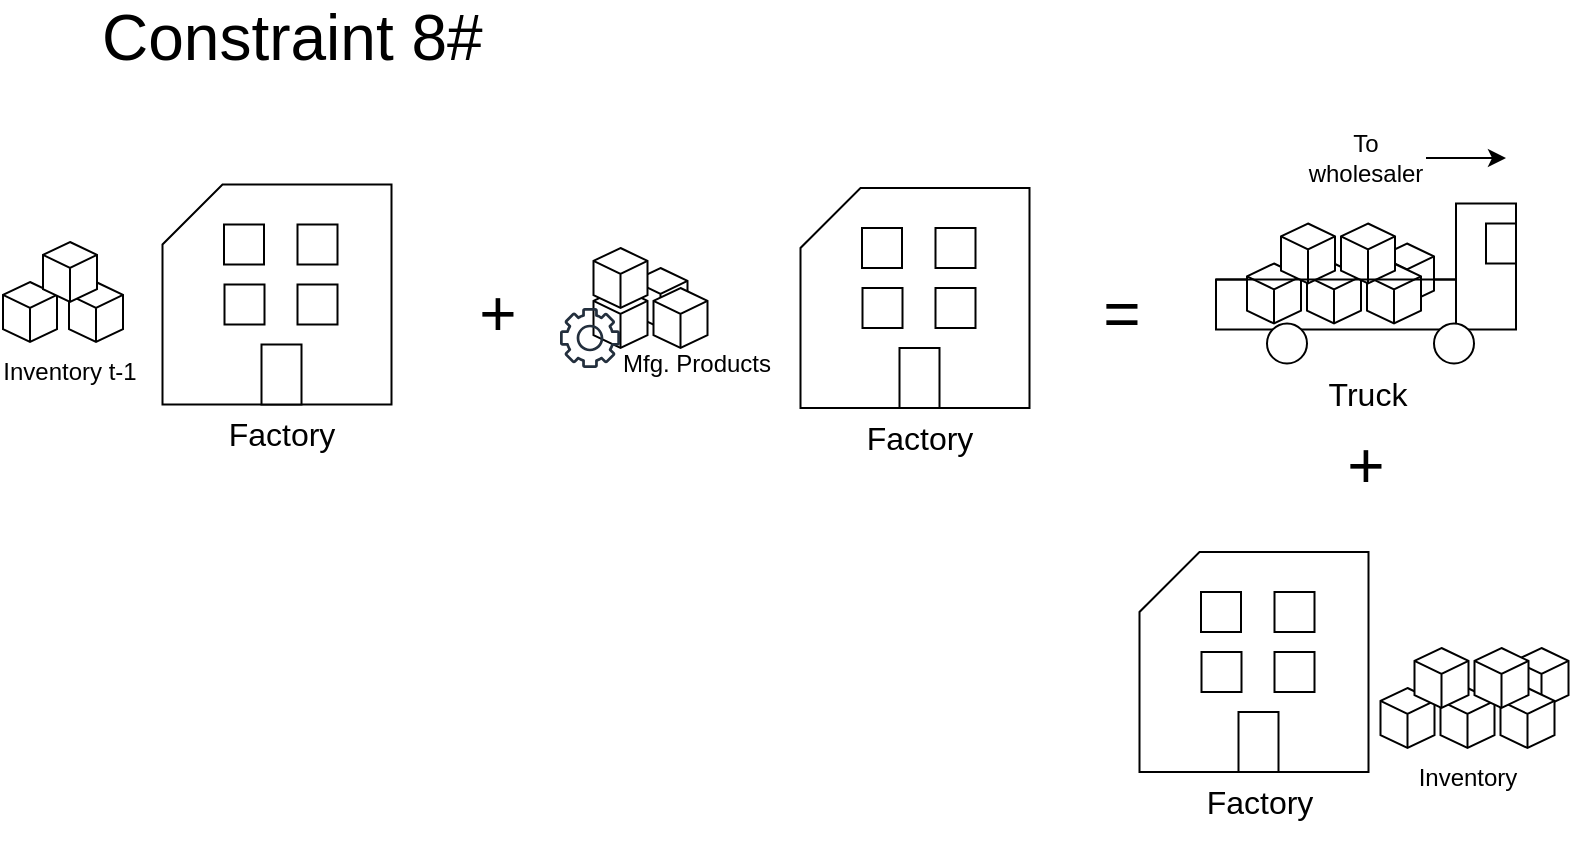 <mxfile version="20.3.6" type="device"><diagram id="G9glIEhz7813oHeq3Ykh" name="Page-1"><mxGraphModel dx="964" dy="716" grid="1" gridSize="10" guides="1" tooltips="1" connect="1" arrows="1" fold="1" page="1" pageScale="1" pageWidth="850" pageHeight="1100" math="0" shadow="0"><root><mxCell id="0"/><mxCell id="1" parent="0"/><mxCell id="-rafoFvrqlsPPyg2FkGX-8" value="+" style="text;html=1;strokeColor=none;fillColor=none;align=center;verticalAlign=middle;whiteSpace=wrap;rounded=0;fontSize=32;" vertex="1" parent="1"><mxGeometry x="271" y="177.75" width="60" height="30" as="geometry"/></mxCell><mxCell id="-rafoFvrqlsPPyg2FkGX-9" value="=" style="text;html=1;strokeColor=none;fillColor=none;align=center;verticalAlign=middle;whiteSpace=wrap;rounded=0;fontSize=32;" vertex="1" parent="1"><mxGeometry x="582.5" y="177.75" width="60" height="30" as="geometry"/></mxCell><mxCell id="-rafoFvrqlsPPyg2FkGX-13" value="Factory" style="text;html=1;strokeColor=none;fillColor=none;align=center;verticalAlign=middle;whiteSpace=wrap;rounded=0;fontSize=16;" vertex="1" parent="1"><mxGeometry x="441" y="240" width="141.5" height="30" as="geometry"/></mxCell><mxCell id="-rafoFvrqlsPPyg2FkGX-14" value="" style="shape=card;whiteSpace=wrap;html=1;" vertex="1" parent="1"><mxGeometry x="452.25" y="130" width="114.5" height="110" as="geometry"/></mxCell><mxCell id="-rafoFvrqlsPPyg2FkGX-15" value="" style="whiteSpace=wrap;html=1;aspect=fixed;" vertex="1" parent="1"><mxGeometry x="519.75" y="180" width="20" height="20" as="geometry"/></mxCell><mxCell id="-rafoFvrqlsPPyg2FkGX-16" value="" style="whiteSpace=wrap;html=1;aspect=fixed;" vertex="1" parent="1"><mxGeometry x="483" y="150" width="20" height="20" as="geometry"/></mxCell><mxCell id="-rafoFvrqlsPPyg2FkGX-17" value="" style="whiteSpace=wrap;html=1;aspect=fixed;" vertex="1" parent="1"><mxGeometry x="519.75" y="150" width="20" height="20" as="geometry"/></mxCell><mxCell id="-rafoFvrqlsPPyg2FkGX-18" value="" style="whiteSpace=wrap;html=1;aspect=fixed;" vertex="1" parent="1"><mxGeometry x="483.25" y="180" width="20" height="20" as="geometry"/></mxCell><mxCell id="-rafoFvrqlsPPyg2FkGX-19" value="" style="rounded=0;whiteSpace=wrap;html=1;" vertex="1" parent="1"><mxGeometry x="501.75" y="210" width="20" height="30" as="geometry"/></mxCell><mxCell id="-rafoFvrqlsPPyg2FkGX-30" value="+" style="text;html=1;strokeColor=none;fillColor=none;align=center;verticalAlign=middle;whiteSpace=wrap;rounded=0;fontSize=32;" vertex="1" parent="1"><mxGeometry x="705" y="253.75" width="60" height="30" as="geometry"/></mxCell><mxCell id="-rafoFvrqlsPPyg2FkGX-33" value="Constraint 8#" style="text;html=1;strokeColor=none;fillColor=none;align=left;verticalAlign=middle;whiteSpace=wrap;rounded=0;fontSize=32;" vertex="1" parent="1"><mxGeometry x="100.75" y="40" width="240" height="30" as="geometry"/></mxCell><mxCell id="-rafoFvrqlsPPyg2FkGX-35" value="" style="group" vertex="1" connectable="0" parent="1"><mxGeometry x="332" y="160" width="112" height="73" as="geometry"/></mxCell><mxCell id="-rafoFvrqlsPPyg2FkGX-36" value="" style="html=1;whiteSpace=wrap;shape=isoCube2;backgroundOutline=1;isoAngle=15;" vertex="1" parent="-rafoFvrqlsPPyg2FkGX-35"><mxGeometry x="36.75" y="10" width="27" height="30" as="geometry"/></mxCell><mxCell id="-rafoFvrqlsPPyg2FkGX-37" value="" style="html=1;whiteSpace=wrap;shape=isoCube2;backgroundOutline=1;isoAngle=15;" vertex="1" parent="-rafoFvrqlsPPyg2FkGX-35"><mxGeometry x="16.75" y="20" width="27" height="30" as="geometry"/></mxCell><mxCell id="-rafoFvrqlsPPyg2FkGX-38" value="" style="html=1;whiteSpace=wrap;shape=isoCube2;backgroundOutline=1;isoAngle=15;" vertex="1" parent="-rafoFvrqlsPPyg2FkGX-35"><mxGeometry x="46.75" y="20" width="27" height="30" as="geometry"/></mxCell><mxCell id="-rafoFvrqlsPPyg2FkGX-39" value="" style="html=1;whiteSpace=wrap;shape=isoCube2;backgroundOutline=1;isoAngle=15;" vertex="1" parent="-rafoFvrqlsPPyg2FkGX-35"><mxGeometry x="16.75" width="27" height="30" as="geometry"/></mxCell><mxCell id="-rafoFvrqlsPPyg2FkGX-40" value="Mfg. Products" style="text;html=1;strokeColor=none;fillColor=none;align=center;verticalAlign=middle;whiteSpace=wrap;rounded=0;" vertex="1" parent="-rafoFvrqlsPPyg2FkGX-35"><mxGeometry x="25.25" y="43" width="86.75" height="30" as="geometry"/></mxCell><mxCell id="-rafoFvrqlsPPyg2FkGX-41" value="" style="sketch=0;outlineConnect=0;fontColor=#232F3E;gradientColor=none;fillColor=#232F3D;strokeColor=none;dashed=0;verticalLabelPosition=bottom;verticalAlign=top;align=center;html=1;fontSize=12;fontStyle=0;aspect=fixed;pointerEvents=1;shape=mxgraph.aws4.gear;" vertex="1" parent="-rafoFvrqlsPPyg2FkGX-35"><mxGeometry y="30" width="30" height="30" as="geometry"/></mxCell><mxCell id="-rafoFvrqlsPPyg2FkGX-44" value="" style="group" vertex="1" connectable="0" parent="1"><mxGeometry x="122" y="116.25" width="141.5" height="161.5" as="geometry"/></mxCell><mxCell id="-rafoFvrqlsPPyg2FkGX-46" value="Factory" style="text;html=1;strokeColor=none;fillColor=none;align=center;verticalAlign=middle;whiteSpace=wrap;rounded=0;fontSize=16;" vertex="1" parent="-rafoFvrqlsPPyg2FkGX-44"><mxGeometry y="122" width="141.5" height="30" as="geometry"/></mxCell><mxCell id="-rafoFvrqlsPPyg2FkGX-47" value="" style="shape=card;whiteSpace=wrap;html=1;" vertex="1" parent="-rafoFvrqlsPPyg2FkGX-44"><mxGeometry x="11.25" y="12" width="114.5" height="110" as="geometry"/></mxCell><mxCell id="-rafoFvrqlsPPyg2FkGX-48" value="" style="whiteSpace=wrap;html=1;aspect=fixed;" vertex="1" parent="-rafoFvrqlsPPyg2FkGX-44"><mxGeometry x="78.75" y="62" width="20" height="20" as="geometry"/></mxCell><mxCell id="-rafoFvrqlsPPyg2FkGX-49" value="" style="whiteSpace=wrap;html=1;aspect=fixed;" vertex="1" parent="-rafoFvrqlsPPyg2FkGX-44"><mxGeometry x="42" y="32" width="20" height="20" as="geometry"/></mxCell><mxCell id="-rafoFvrqlsPPyg2FkGX-50" value="" style="whiteSpace=wrap;html=1;aspect=fixed;" vertex="1" parent="-rafoFvrqlsPPyg2FkGX-44"><mxGeometry x="78.75" y="32" width="20" height="20" as="geometry"/></mxCell><mxCell id="-rafoFvrqlsPPyg2FkGX-51" value="" style="whiteSpace=wrap;html=1;aspect=fixed;" vertex="1" parent="-rafoFvrqlsPPyg2FkGX-44"><mxGeometry x="42.25" y="62" width="20" height="20" as="geometry"/></mxCell><mxCell id="-rafoFvrqlsPPyg2FkGX-52" value="" style="rounded=0;whiteSpace=wrap;html=1;" vertex="1" parent="-rafoFvrqlsPPyg2FkGX-44"><mxGeometry x="60.75" y="92" width="20" height="30" as="geometry"/></mxCell><mxCell id="-rafoFvrqlsPPyg2FkGX-57" value="" style="group" vertex="1" connectable="0" parent="1"><mxGeometry x="52" y="157" width="70" height="80" as="geometry"/></mxCell><mxCell id="-rafoFvrqlsPPyg2FkGX-53" value="" style="html=1;whiteSpace=wrap;shape=isoCube2;backgroundOutline=1;isoAngle=15;" vertex="1" parent="-rafoFvrqlsPPyg2FkGX-57"><mxGeometry x="1.5" y="20" width="27" height="30" as="geometry"/></mxCell><mxCell id="-rafoFvrqlsPPyg2FkGX-54" value="" style="html=1;whiteSpace=wrap;shape=isoCube2;backgroundOutline=1;isoAngle=15;" vertex="1" parent="-rafoFvrqlsPPyg2FkGX-57"><mxGeometry x="34.5" y="20" width="27" height="30" as="geometry"/></mxCell><mxCell id="-rafoFvrqlsPPyg2FkGX-55" value="" style="html=1;whiteSpace=wrap;shape=isoCube2;backgroundOutline=1;isoAngle=15;" vertex="1" parent="-rafoFvrqlsPPyg2FkGX-57"><mxGeometry x="21.5" width="27" height="30" as="geometry"/></mxCell><mxCell id="-rafoFvrqlsPPyg2FkGX-56" value="Inventory t-1" style="text;html=1;strokeColor=none;fillColor=none;align=center;verticalAlign=middle;whiteSpace=wrap;rounded=0;" vertex="1" parent="-rafoFvrqlsPPyg2FkGX-57"><mxGeometry y="50" width="70" height="30" as="geometry"/></mxCell><mxCell id="-rafoFvrqlsPPyg2FkGX-58" value="" style="group" vertex="1" connectable="0" parent="1"><mxGeometry x="660" y="137.75" width="150" height="110" as="geometry"/></mxCell><mxCell id="-rafoFvrqlsPPyg2FkGX-59" value="" style="rounded=0;whiteSpace=wrap;html=1;" vertex="1" parent="-rafoFvrqlsPPyg2FkGX-58"><mxGeometry y="38" width="120" height="25" as="geometry"/></mxCell><mxCell id="-rafoFvrqlsPPyg2FkGX-60" value="" style="html=1;whiteSpace=wrap;shape=isoCube2;backgroundOutline=1;isoAngle=15;" vertex="1" parent="-rafoFvrqlsPPyg2FkGX-58"><mxGeometry x="15.5" y="30" width="27" height="30" as="geometry"/></mxCell><mxCell id="-rafoFvrqlsPPyg2FkGX-61" value="" style="html=1;whiteSpace=wrap;shape=isoCube2;backgroundOutline=1;isoAngle=15;" vertex="1" parent="-rafoFvrqlsPPyg2FkGX-58"><mxGeometry x="45.5" y="30" width="27" height="30" as="geometry"/></mxCell><mxCell id="-rafoFvrqlsPPyg2FkGX-62" value="" style="html=1;whiteSpace=wrap;shape=isoCube2;backgroundOutline=1;isoAngle=15;" vertex="1" parent="-rafoFvrqlsPPyg2FkGX-58"><mxGeometry x="32.5" y="10" width="27" height="30" as="geometry"/></mxCell><mxCell id="-rafoFvrqlsPPyg2FkGX-63" value="" style="html=1;whiteSpace=wrap;shape=isoCube2;backgroundOutline=1;isoAngle=15;" vertex="1" parent="-rafoFvrqlsPPyg2FkGX-58"><mxGeometry x="82" y="20" width="27" height="30" as="geometry"/></mxCell><mxCell id="-rafoFvrqlsPPyg2FkGX-64" value="" style="html=1;whiteSpace=wrap;shape=isoCube2;backgroundOutline=1;isoAngle=15;" vertex="1" parent="-rafoFvrqlsPPyg2FkGX-58"><mxGeometry x="75.5" y="30" width="27" height="30" as="geometry"/></mxCell><mxCell id="-rafoFvrqlsPPyg2FkGX-65" value="" style="html=1;whiteSpace=wrap;shape=isoCube2;backgroundOutline=1;isoAngle=15;" vertex="1" parent="-rafoFvrqlsPPyg2FkGX-58"><mxGeometry x="62.5" y="10" width="27" height="30" as="geometry"/></mxCell><mxCell id="-rafoFvrqlsPPyg2FkGX-66" value="" style="rounded=0;whiteSpace=wrap;html=1;" vertex="1" parent="-rafoFvrqlsPPyg2FkGX-58"><mxGeometry x="120" width="30" height="63" as="geometry"/></mxCell><mxCell id="-rafoFvrqlsPPyg2FkGX-67" value="" style="endArrow=none;html=1;rounded=0;entryX=1;entryY=0;entryDx=0;entryDy=0;" edge="1" parent="-rafoFvrqlsPPyg2FkGX-58" target="-rafoFvrqlsPPyg2FkGX-59"><mxGeometry width="50" height="50" relative="1" as="geometry"><mxPoint y="38" as="sourcePoint"/><mxPoint x="50" y="-12" as="targetPoint"/></mxGeometry></mxCell><mxCell id="-rafoFvrqlsPPyg2FkGX-68" value="" style="ellipse;whiteSpace=wrap;html=1;aspect=fixed;" vertex="1" parent="-rafoFvrqlsPPyg2FkGX-58"><mxGeometry x="25.5" y="60" width="20" height="20" as="geometry"/></mxCell><mxCell id="-rafoFvrqlsPPyg2FkGX-69" value="" style="ellipse;whiteSpace=wrap;html=1;aspect=fixed;" vertex="1" parent="-rafoFvrqlsPPyg2FkGX-58"><mxGeometry x="109" y="60" width="20" height="20" as="geometry"/></mxCell><mxCell id="-rafoFvrqlsPPyg2FkGX-70" value="" style="rounded=0;whiteSpace=wrap;html=1;" vertex="1" parent="-rafoFvrqlsPPyg2FkGX-58"><mxGeometry x="135" y="10" width="15" height="20" as="geometry"/></mxCell><mxCell id="-rafoFvrqlsPPyg2FkGX-71" value="Truck" style="text;html=1;strokeColor=none;fillColor=none;align=center;verticalAlign=middle;whiteSpace=wrap;rounded=0;fontSize=16;" vertex="1" parent="-rafoFvrqlsPPyg2FkGX-58"><mxGeometry x="5.25" y="80" width="141.5" height="30" as="geometry"/></mxCell><mxCell id="-rafoFvrqlsPPyg2FkGX-89" value="" style="group" vertex="1" connectable="0" parent="1"><mxGeometry x="610.5" y="300" width="225.75" height="161.5" as="geometry"/></mxCell><mxCell id="-rafoFvrqlsPPyg2FkGX-79" value="" style="group" vertex="1" connectable="0" parent="-rafoFvrqlsPPyg2FkGX-89"><mxGeometry x="131.75" y="60" width="94" height="80" as="geometry"/></mxCell><mxCell id="-rafoFvrqlsPPyg2FkGX-72" value="" style="html=1;whiteSpace=wrap;shape=isoCube2;backgroundOutline=1;isoAngle=15;" vertex="1" parent="-rafoFvrqlsPPyg2FkGX-79"><mxGeometry y="20" width="27" height="30" as="geometry"/></mxCell><mxCell id="-rafoFvrqlsPPyg2FkGX-73" value="" style="html=1;whiteSpace=wrap;shape=isoCube2;backgroundOutline=1;isoAngle=15;" vertex="1" parent="-rafoFvrqlsPPyg2FkGX-79"><mxGeometry x="30" y="20" width="27" height="30" as="geometry"/></mxCell><mxCell id="-rafoFvrqlsPPyg2FkGX-74" value="" style="html=1;whiteSpace=wrap;shape=isoCube2;backgroundOutline=1;isoAngle=15;" vertex="1" parent="-rafoFvrqlsPPyg2FkGX-79"><mxGeometry x="17" width="27" height="30" as="geometry"/></mxCell><mxCell id="-rafoFvrqlsPPyg2FkGX-75" value="" style="html=1;whiteSpace=wrap;shape=isoCube2;backgroundOutline=1;isoAngle=15;" vertex="1" parent="-rafoFvrqlsPPyg2FkGX-79"><mxGeometry x="67" width="27" height="30" as="geometry"/></mxCell><mxCell id="-rafoFvrqlsPPyg2FkGX-76" value="" style="html=1;whiteSpace=wrap;shape=isoCube2;backgroundOutline=1;isoAngle=15;" vertex="1" parent="-rafoFvrqlsPPyg2FkGX-79"><mxGeometry x="60" y="20" width="27" height="30" as="geometry"/></mxCell><mxCell id="-rafoFvrqlsPPyg2FkGX-77" value="" style="html=1;whiteSpace=wrap;shape=isoCube2;backgroundOutline=1;isoAngle=15;" vertex="1" parent="-rafoFvrqlsPPyg2FkGX-79"><mxGeometry x="47" width="27" height="30" as="geometry"/></mxCell><mxCell id="-rafoFvrqlsPPyg2FkGX-78" value="Inventory" style="text;html=1;strokeColor=none;fillColor=none;align=center;verticalAlign=middle;whiteSpace=wrap;rounded=0;" vertex="1" parent="-rafoFvrqlsPPyg2FkGX-79"><mxGeometry x="8.5" y="50" width="70" height="30" as="geometry"/></mxCell><mxCell id="-rafoFvrqlsPPyg2FkGX-80" value="" style="group" vertex="1" connectable="0" parent="-rafoFvrqlsPPyg2FkGX-89"><mxGeometry width="141.5" height="161.5" as="geometry"/></mxCell><mxCell id="-rafoFvrqlsPPyg2FkGX-81" value="Factory" style="text;html=1;strokeColor=none;fillColor=none;align=center;verticalAlign=middle;whiteSpace=wrap;rounded=0;fontSize=16;" vertex="1" parent="-rafoFvrqlsPPyg2FkGX-80"><mxGeometry y="122" width="141.5" height="30" as="geometry"/></mxCell><mxCell id="-rafoFvrqlsPPyg2FkGX-82" value="" style="shape=card;whiteSpace=wrap;html=1;" vertex="1" parent="-rafoFvrqlsPPyg2FkGX-80"><mxGeometry x="11.25" y="12" width="114.5" height="110" as="geometry"/></mxCell><mxCell id="-rafoFvrqlsPPyg2FkGX-83" value="" style="whiteSpace=wrap;html=1;aspect=fixed;" vertex="1" parent="-rafoFvrqlsPPyg2FkGX-80"><mxGeometry x="78.75" y="62" width="20" height="20" as="geometry"/></mxCell><mxCell id="-rafoFvrqlsPPyg2FkGX-84" value="" style="whiteSpace=wrap;html=1;aspect=fixed;" vertex="1" parent="-rafoFvrqlsPPyg2FkGX-80"><mxGeometry x="42" y="32" width="20" height="20" as="geometry"/></mxCell><mxCell id="-rafoFvrqlsPPyg2FkGX-85" value="" style="whiteSpace=wrap;html=1;aspect=fixed;" vertex="1" parent="-rafoFvrqlsPPyg2FkGX-80"><mxGeometry x="78.75" y="32" width="20" height="20" as="geometry"/></mxCell><mxCell id="-rafoFvrqlsPPyg2FkGX-86" value="" style="whiteSpace=wrap;html=1;aspect=fixed;" vertex="1" parent="-rafoFvrqlsPPyg2FkGX-80"><mxGeometry x="42.25" y="62" width="20" height="20" as="geometry"/></mxCell><mxCell id="-rafoFvrqlsPPyg2FkGX-87" value="" style="rounded=0;whiteSpace=wrap;html=1;" vertex="1" parent="-rafoFvrqlsPPyg2FkGX-80"><mxGeometry x="60.75" y="92" width="20" height="30" as="geometry"/></mxCell><mxCell id="-rafoFvrqlsPPyg2FkGX-91" value="" style="endArrow=classic;html=1;rounded=0;" edge="1" parent="1"><mxGeometry width="50" height="50" relative="1" as="geometry"><mxPoint x="765" y="115" as="sourcePoint"/><mxPoint x="805" y="115" as="targetPoint"/></mxGeometry></mxCell><mxCell id="-rafoFvrqlsPPyg2FkGX-92" value="To&lt;br&gt;wholesaler" style="text;html=1;strokeColor=none;fillColor=none;align=center;verticalAlign=middle;whiteSpace=wrap;rounded=0;" vertex="1" parent="1"><mxGeometry x="705" y="100" width="60" height="30" as="geometry"/></mxCell></root></mxGraphModel></diagram></mxfile>